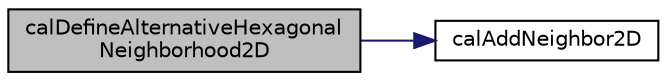 digraph "calDefineAlternativeHexagonalNeighborhood2D"
{
  edge [fontname="Helvetica",fontsize="10",labelfontname="Helvetica",labelfontsize="10"];
  node [fontname="Helvetica",fontsize="10",shape=record];
  rankdir="LR";
  Node1 [label="calDefineAlternativeHexagonal\lNeighborhood2D",height=0.2,width=0.4,color="black", fillcolor="grey75", style="filled" fontcolor="black"];
  Node1 -> Node2 [color="midnightblue",fontsize="10",style="solid",fontname="Helvetica"];
  Node2 [label="calAddNeighbor2D",height=0.2,width=0.4,color="black", fillcolor="white", style="filled",URL="$cal2_d_8c.html#aefa00a4ef2f35896b0f5f837aa351cf8",tooltip="Adds a neighbour to CALModel2D::X and updates the value of CALModel2D::sizeof_X. "];
}
